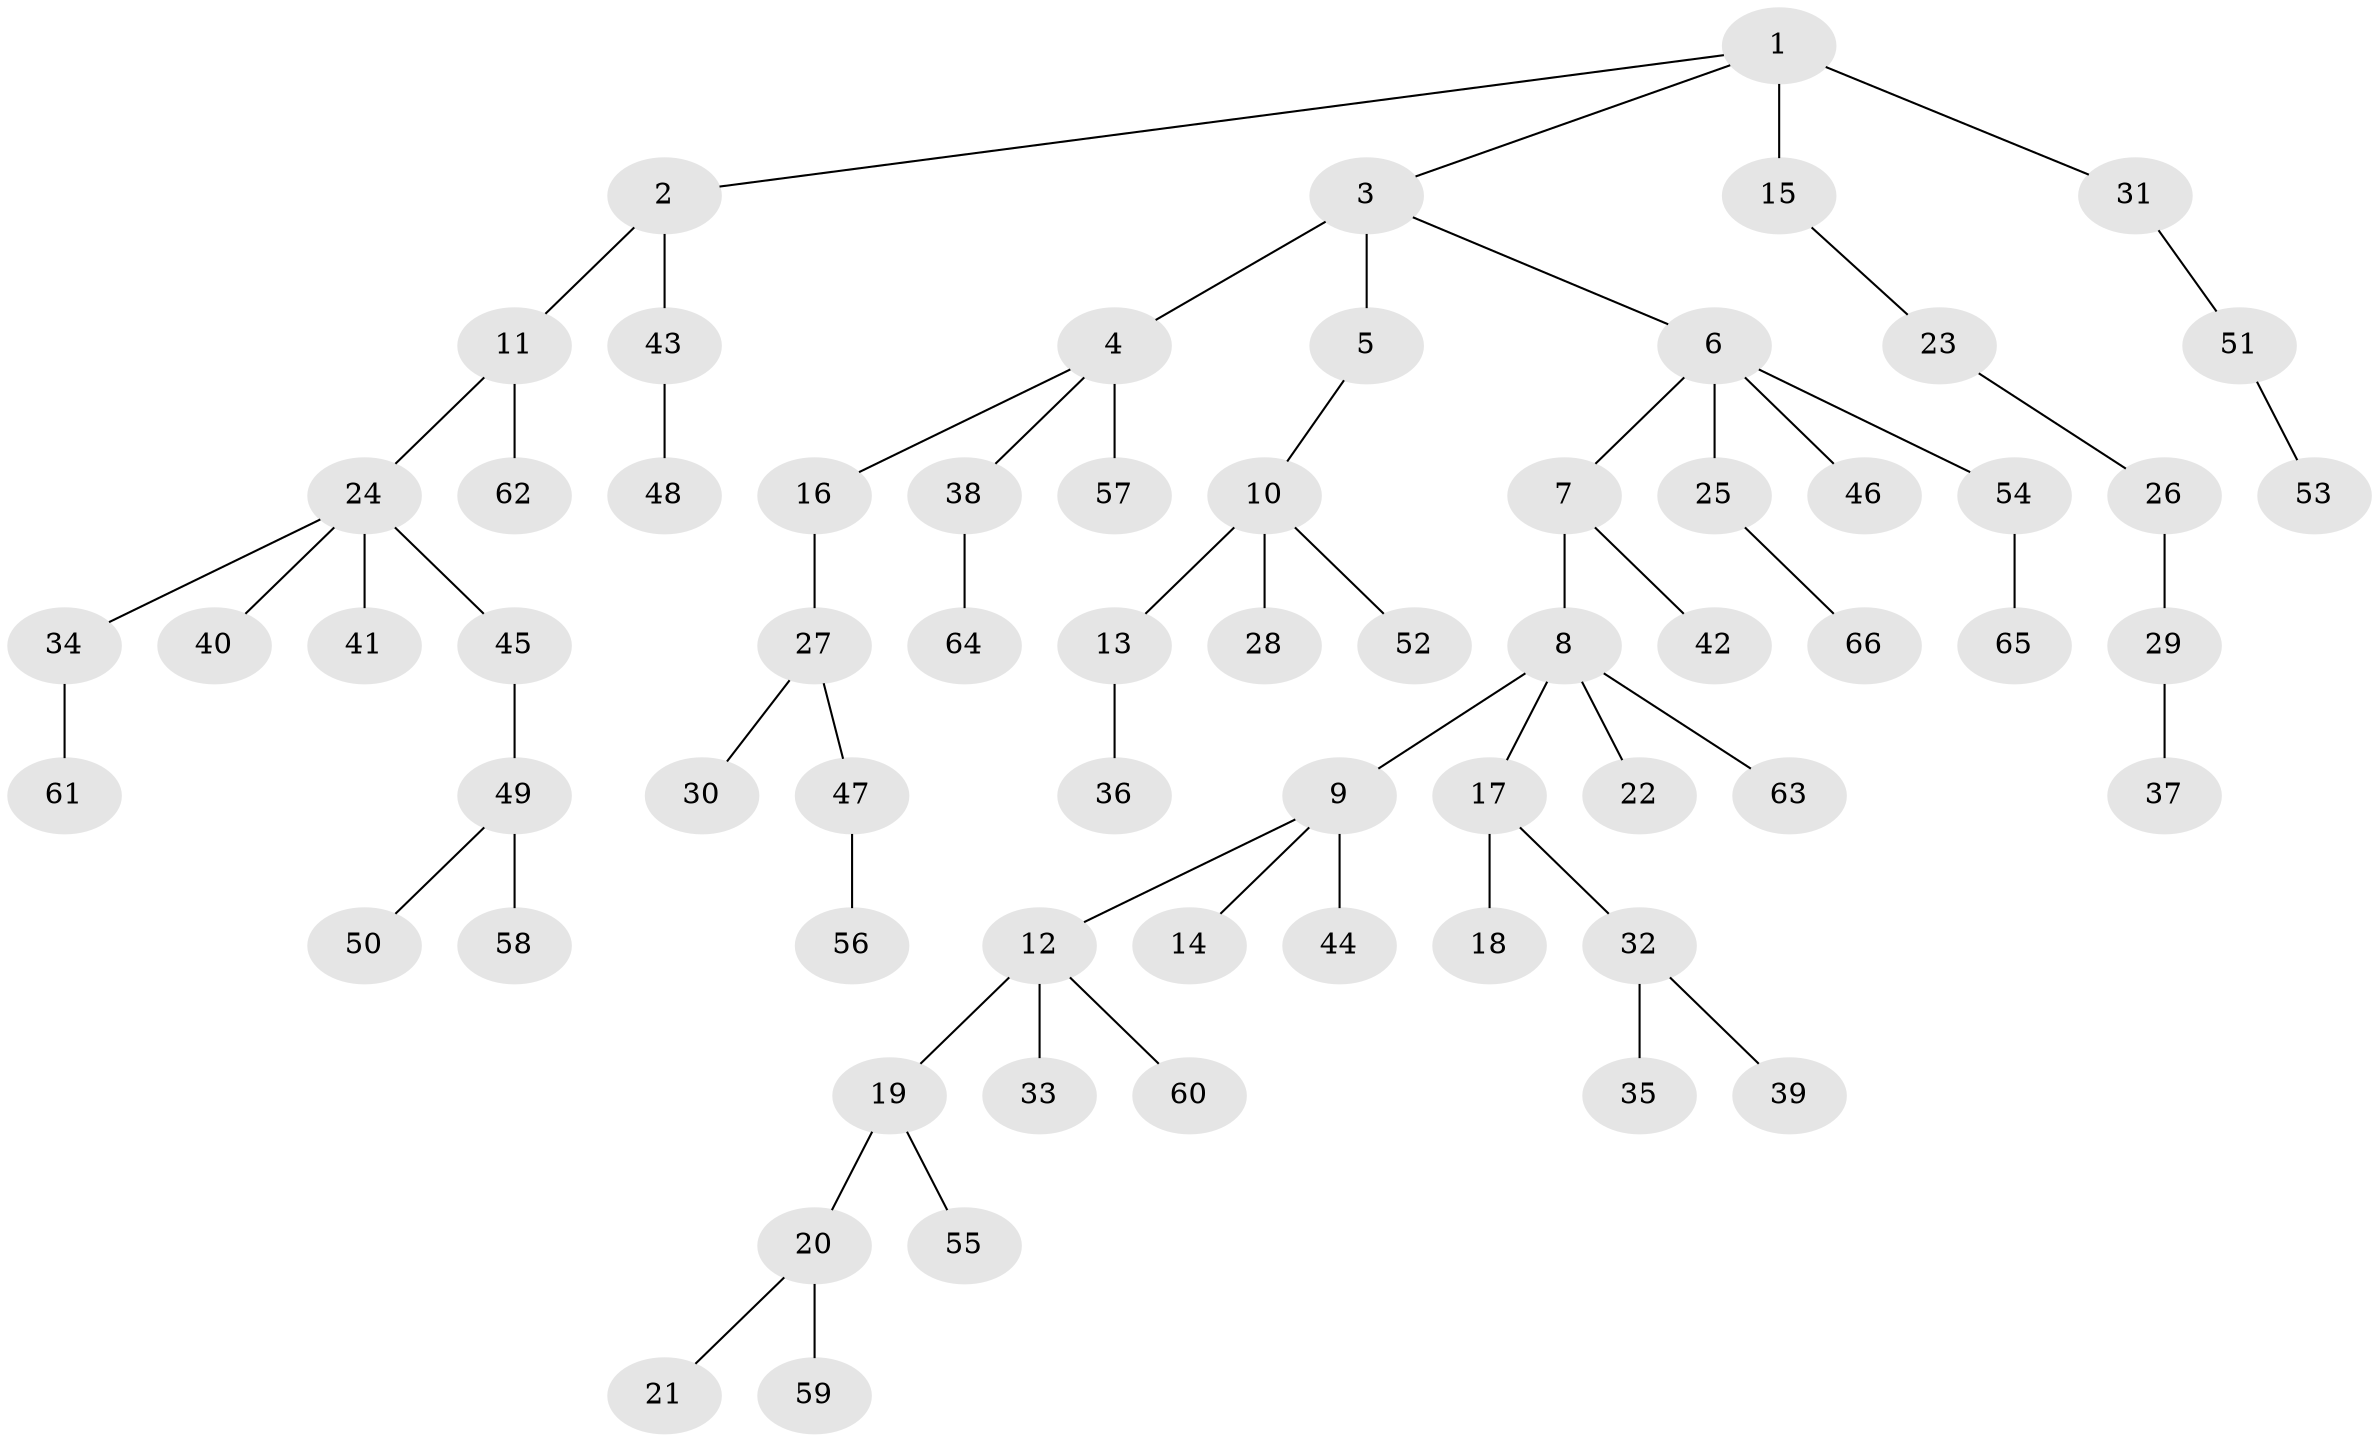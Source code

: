 // original degree distribution, {8: 0.007575757575757576, 4: 0.07575757575757576, 7: 0.007575757575757576, 6: 0.015151515151515152, 2: 0.1893939393939394, 3: 0.13636363636363635, 1: 0.5378787878787878, 5: 0.030303030303030304}
// Generated by graph-tools (version 1.1) at 2025/37/03/09/25 02:37:06]
// undirected, 66 vertices, 65 edges
graph export_dot {
graph [start="1"]
  node [color=gray90,style=filled];
  1;
  2;
  3;
  4;
  5;
  6;
  7;
  8;
  9;
  10;
  11;
  12;
  13;
  14;
  15;
  16;
  17;
  18;
  19;
  20;
  21;
  22;
  23;
  24;
  25;
  26;
  27;
  28;
  29;
  30;
  31;
  32;
  33;
  34;
  35;
  36;
  37;
  38;
  39;
  40;
  41;
  42;
  43;
  44;
  45;
  46;
  47;
  48;
  49;
  50;
  51;
  52;
  53;
  54;
  55;
  56;
  57;
  58;
  59;
  60;
  61;
  62;
  63;
  64;
  65;
  66;
  1 -- 2 [weight=1.0];
  1 -- 3 [weight=1.0];
  1 -- 15 [weight=4.0];
  1 -- 31 [weight=1.0];
  2 -- 11 [weight=1.0];
  2 -- 43 [weight=1.0];
  3 -- 4 [weight=1.0];
  3 -- 5 [weight=3.0];
  3 -- 6 [weight=1.0];
  4 -- 16 [weight=1.0];
  4 -- 38 [weight=1.0];
  4 -- 57 [weight=2.0];
  5 -- 10 [weight=1.0];
  6 -- 7 [weight=1.0];
  6 -- 25 [weight=1.0];
  6 -- 46 [weight=1.0];
  6 -- 54 [weight=1.0];
  7 -- 8 [weight=1.0];
  7 -- 42 [weight=1.0];
  8 -- 9 [weight=1.0];
  8 -- 17 [weight=1.0];
  8 -- 22 [weight=1.0];
  8 -- 63 [weight=1.0];
  9 -- 12 [weight=1.0];
  9 -- 14 [weight=1.0];
  9 -- 44 [weight=2.0];
  10 -- 13 [weight=1.0];
  10 -- 28 [weight=2.0];
  10 -- 52 [weight=1.0];
  11 -- 24 [weight=1.0];
  11 -- 62 [weight=1.0];
  12 -- 19 [weight=1.0];
  12 -- 33 [weight=4.0];
  12 -- 60 [weight=1.0];
  13 -- 36 [weight=2.0];
  15 -- 23 [weight=1.0];
  16 -- 27 [weight=1.0];
  17 -- 18 [weight=1.0];
  17 -- 32 [weight=1.0];
  19 -- 20 [weight=1.0];
  19 -- 55 [weight=1.0];
  20 -- 21 [weight=1.0];
  20 -- 59 [weight=2.0];
  23 -- 26 [weight=1.0];
  24 -- 34 [weight=1.0];
  24 -- 40 [weight=1.0];
  24 -- 41 [weight=3.0];
  24 -- 45 [weight=1.0];
  25 -- 66 [weight=1.0];
  26 -- 29 [weight=1.0];
  27 -- 30 [weight=1.0];
  27 -- 47 [weight=1.0];
  29 -- 37 [weight=1.0];
  31 -- 51 [weight=1.0];
  32 -- 35 [weight=2.0];
  32 -- 39 [weight=1.0];
  34 -- 61 [weight=1.0];
  38 -- 64 [weight=1.0];
  43 -- 48 [weight=1.0];
  45 -- 49 [weight=1.0];
  47 -- 56 [weight=1.0];
  49 -- 50 [weight=1.0];
  49 -- 58 [weight=2.0];
  51 -- 53 [weight=1.0];
  54 -- 65 [weight=1.0];
}
